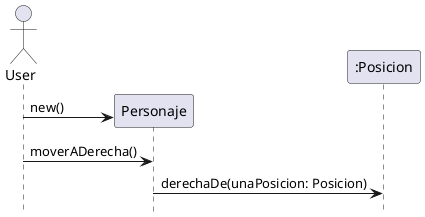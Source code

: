 @startuml

hide footbox
actor User

create Personaje
User -> Personaje: new()
User -> Personaje: moverADerecha()

Personaje -> ":Posicion": derechaDe(unaPosicion: Posicion)

@enduml